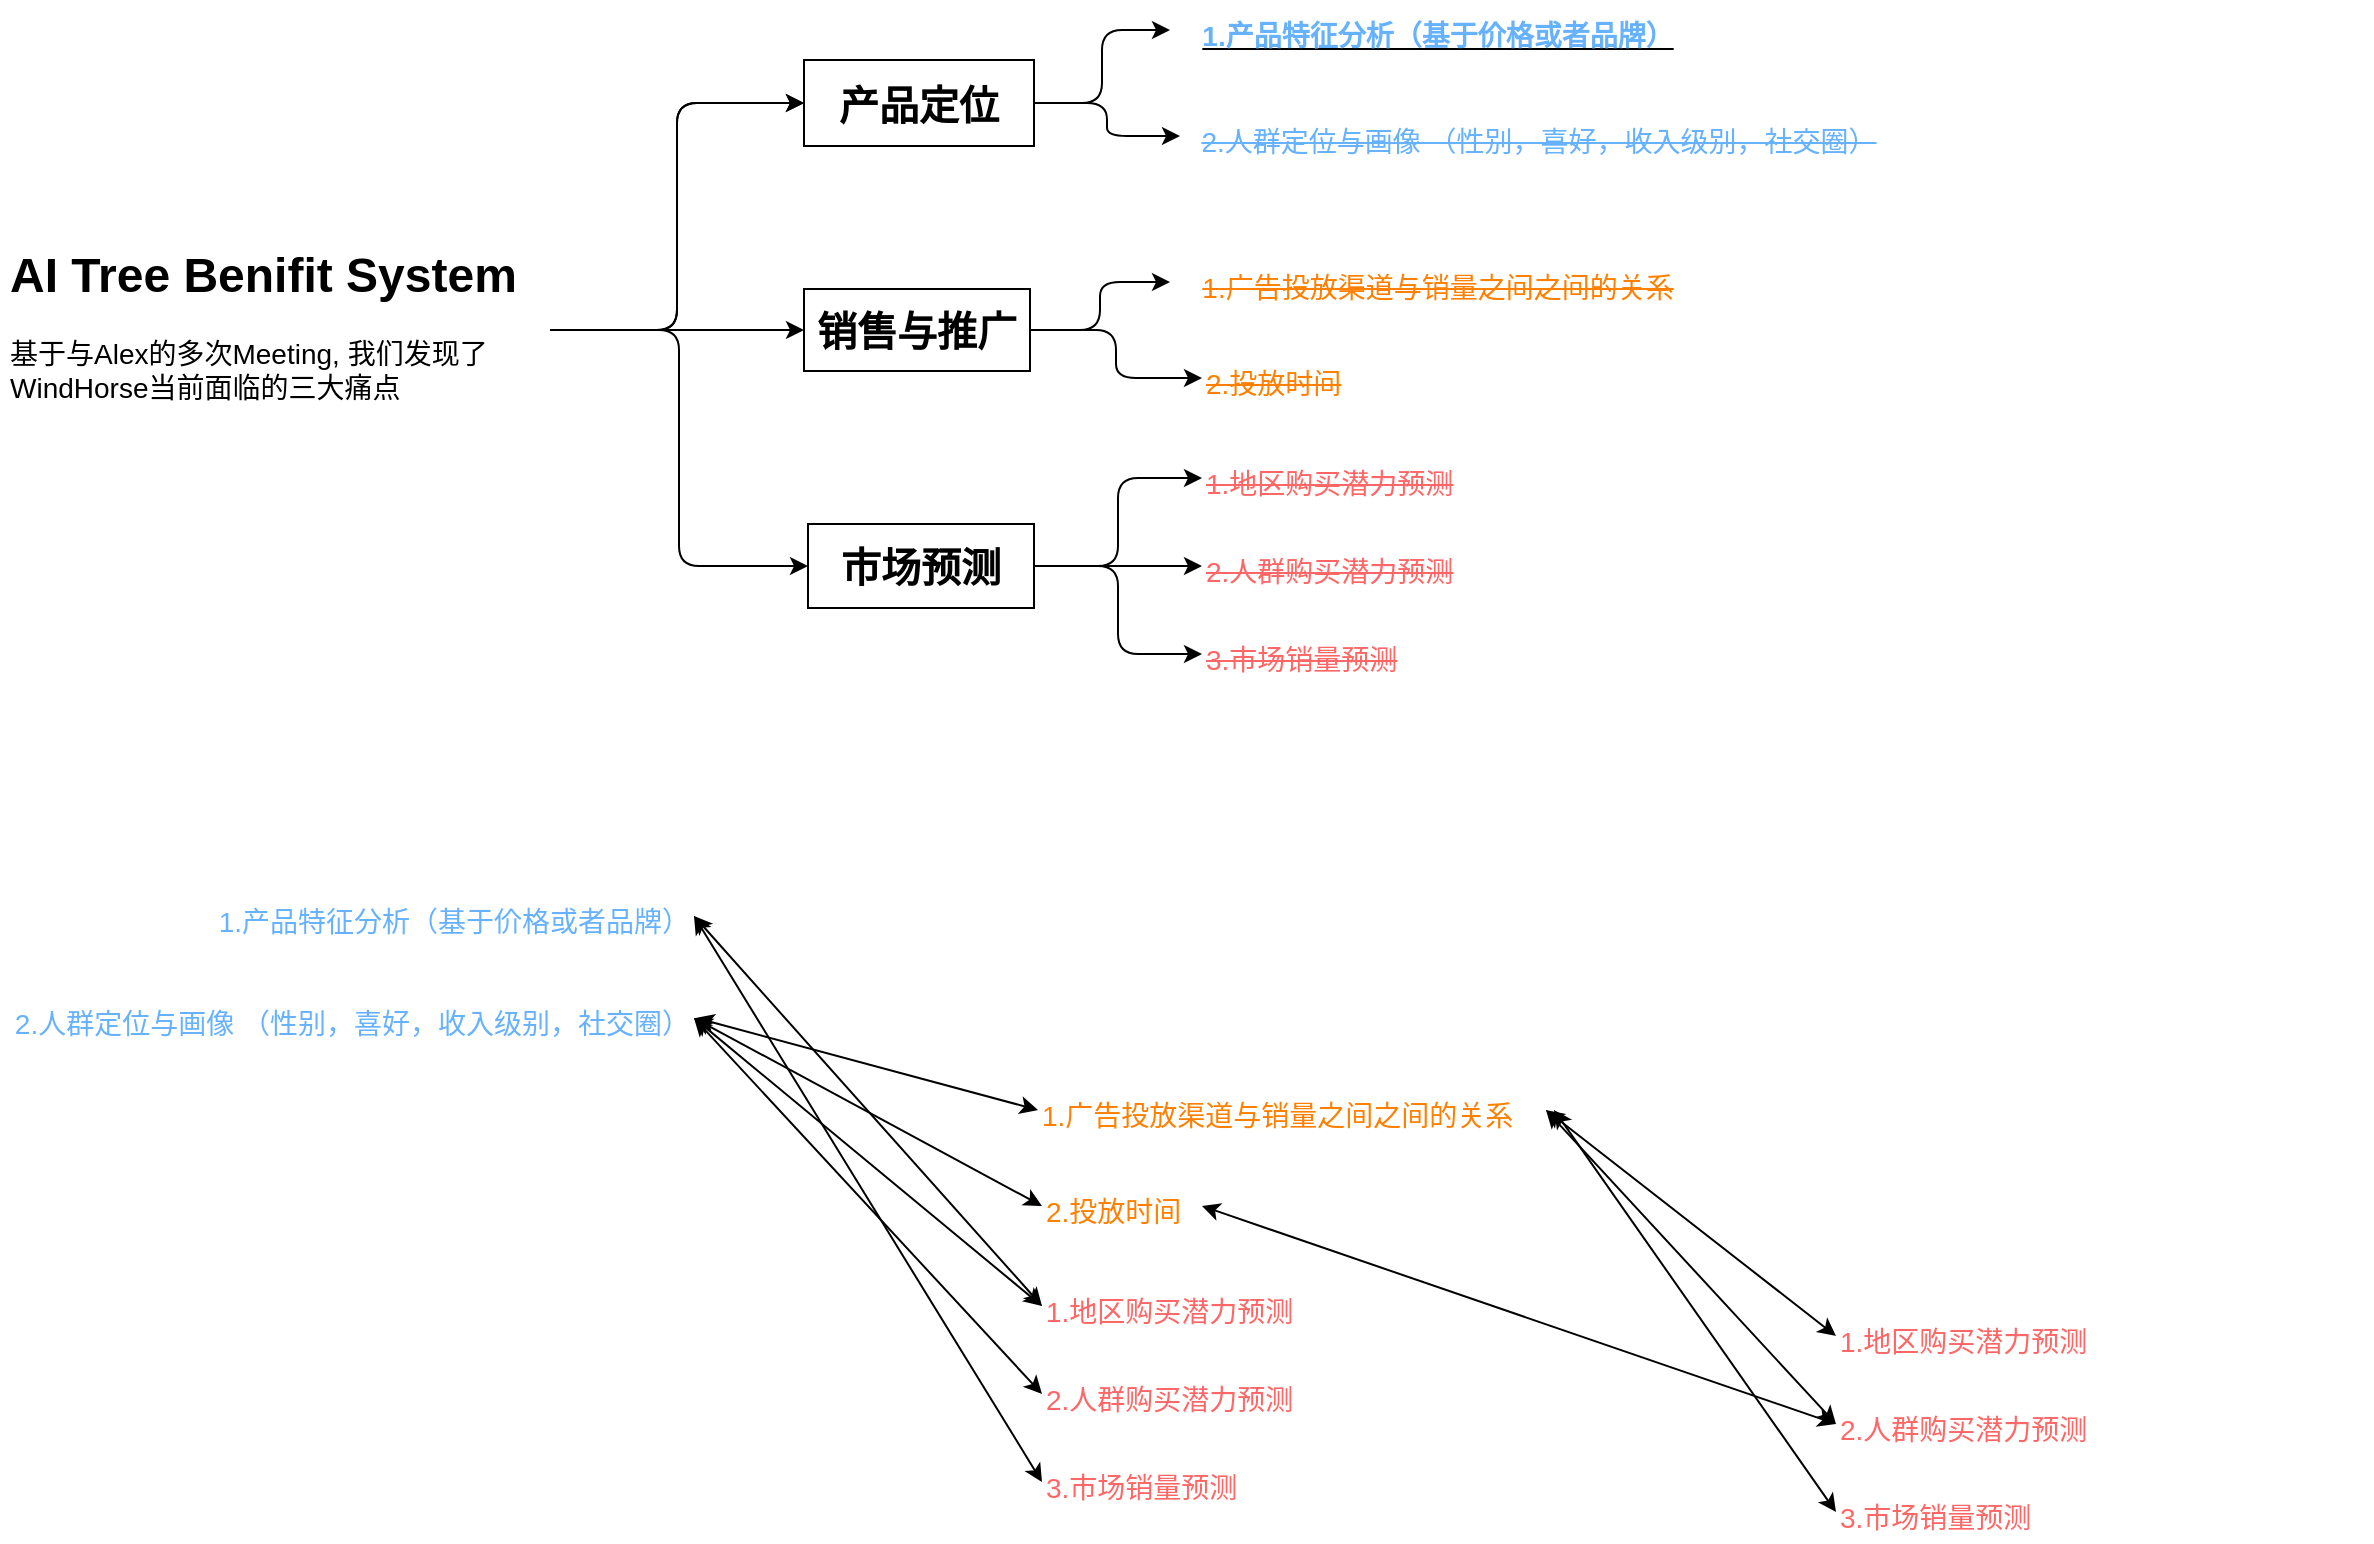 <mxfile>
    <diagram id="EgJB5MEFG3zQbcAHrkri" name="Page-1">
        <mxGraphModel dx="1463" dy="1055" grid="0" gridSize="10" guides="1" tooltips="1" connect="1" arrows="1" fold="1" page="1" pageScale="1" pageWidth="1100" pageHeight="850" background="#ffffff" math="0" shadow="0">
            <root>
                <mxCell id="0"/>
                <mxCell id="1" parent="0"/>
                <mxCell id="6" style="edgeStyle=elbowEdgeStyle;html=1;fontSize=20;fontColor=#000000;" edge="1" parent="1" source="2" target="3">
                    <mxGeometry relative="1" as="geometry"/>
                </mxCell>
                <mxCell id="16" style="edgeStyle=elbowEdgeStyle;html=1;entryX=0;entryY=0.5;entryDx=0;entryDy=0;fontSize=20;fontColor=#000000;strokeColor=#000000;" edge="1" parent="1" source="2" target="3">
                    <mxGeometry relative="1" as="geometry"/>
                </mxCell>
                <mxCell id="17" style="edgeStyle=elbowEdgeStyle;html=1;entryX=0;entryY=0.5;entryDx=0;entryDy=0;strokeColor=#000000;fontSize=20;fontColor=#000000;" edge="1" parent="1" source="2" target="4">
                    <mxGeometry relative="1" as="geometry"/>
                </mxCell>
                <mxCell id="18" style="edgeStyle=elbowEdgeStyle;html=1;strokeColor=#000000;fontSize=20;fontColor=#000000;" edge="1" parent="1" source="2" target="5">
                    <mxGeometry relative="1" as="geometry"/>
                </mxCell>
                <mxCell id="2" value="&lt;h1&gt;&lt;font color=&quot;#000000&quot;&gt;AI Tree Benifit System&lt;/font&gt;&lt;/h1&gt;&lt;p&gt;&lt;font style=&quot;font-size: 14px;&quot; color=&quot;#000000&quot;&gt;基于与Alex的多次Meeting, 我们发现了WindHorse当前面临的三大痛点&lt;/font&gt;&lt;/p&gt;" style="text;html=1;strokeColor=none;fillColor=none;spacing=5;spacingTop=-20;whiteSpace=wrap;overflow=hidden;rounded=0;" vertex="1" parent="1">
                    <mxGeometry x="57" y="313" width="275" height="94" as="geometry"/>
                </mxCell>
                <mxCell id="21" style="edgeStyle=elbowEdgeStyle;html=1;strokeColor=#000000;fontSize=20;fontColor=#CC0000;" edge="1" parent="1" source="3" target="8">
                    <mxGeometry relative="1" as="geometry"/>
                </mxCell>
                <mxCell id="22" style="edgeStyle=elbowEdgeStyle;html=1;strokeColor=#000000;fontSize=20;fontColor=#CC0000;" edge="1" parent="1" source="3" target="9">
                    <mxGeometry relative="1" as="geometry"/>
                </mxCell>
                <mxCell id="3" value="&lt;b&gt;&lt;font style=&quot;font-size: 20px;&quot;&gt;产品定位&lt;/font&gt;&lt;/b&gt;" style="whiteSpace=wrap;html=1;fontSize=14;fontColor=#000000;fillColor=#FFFFFF;strokeColor=#000000;align=center;" vertex="1" parent="1">
                    <mxGeometry x="459" y="225" width="115" height="43" as="geometry"/>
                </mxCell>
                <mxCell id="19" style="edgeStyle=elbowEdgeStyle;html=1;strokeColor=#000000;fontSize=20;fontColor=#CC0000;" edge="1" parent="1" source="4" target="11">
                    <mxGeometry relative="1" as="geometry"/>
                </mxCell>
                <mxCell id="20" style="edgeStyle=elbowEdgeStyle;html=1;entryX=0;entryY=0.5;entryDx=0;entryDy=0;strokeColor=#000000;fontSize=20;fontColor=#CC0000;" edge="1" parent="1" source="4" target="12">
                    <mxGeometry relative="1" as="geometry"/>
                </mxCell>
                <mxCell id="4" value="&lt;b&gt;&lt;font style=&quot;font-size: 20px;&quot;&gt;销售与推广&lt;/font&gt;&lt;/b&gt;" style="whiteSpace=wrap;html=1;fontSize=14;fontColor=#000000;fillColor=#FFFFFF;strokeColor=#000000;align=center;" vertex="1" parent="1">
                    <mxGeometry x="459" y="339.5" width="113" height="41" as="geometry"/>
                </mxCell>
                <mxCell id="23" style="edgeStyle=elbowEdgeStyle;html=1;strokeColor=#000000;fontSize=20;fontColor=#CC0000;" edge="1" parent="1" source="5" target="13">
                    <mxGeometry relative="1" as="geometry"/>
                </mxCell>
                <mxCell id="24" style="edgeStyle=elbowEdgeStyle;html=1;entryX=0;entryY=0.5;entryDx=0;entryDy=0;strokeColor=#000000;fontSize=20;fontColor=#CC0000;" edge="1" parent="1" source="5" target="14">
                    <mxGeometry relative="1" as="geometry"/>
                </mxCell>
                <mxCell id="25" style="edgeStyle=elbowEdgeStyle;html=1;strokeColor=#000000;fontSize=20;fontColor=#CC0000;" edge="1" parent="1" source="5" target="15">
                    <mxGeometry relative="1" as="geometry"/>
                </mxCell>
                <mxCell id="5" value="&lt;div style=&quot;&quot;&gt;&lt;b style=&quot;font-size: 20px; background-color: initial;&quot;&gt;市场预测&lt;/b&gt;&lt;/div&gt;" style="whiteSpace=wrap;html=1;fontSize=14;fontColor=#000000;fillColor=#FFFFFF;strokeColor=#000000;align=center;" vertex="1" parent="1">
                    <mxGeometry x="461" y="457" width="113" height="42" as="geometry"/>
                </mxCell>
                <mxCell id="8" value="&lt;span style=&quot;font-size: 14px; text-align: left;&quot;&gt;&lt;u&gt;&lt;b&gt;&lt;font color=&quot;#66b2ff&quot;&gt;1.产品特征分析（基于价格或者品牌）&lt;/font&gt;&lt;/b&gt;&lt;/u&gt;&lt;/span&gt;" style="text;html=1;strokeColor=none;fillColor=none;align=center;verticalAlign=middle;whiteSpace=wrap;rounded=0;fontSize=20;fontColor=#000000;" vertex="1" parent="1">
                    <mxGeometry x="642" y="195" width="268" height="30" as="geometry"/>
                </mxCell>
                <mxCell id="9" value="&lt;span style=&quot;font-size: 14px; text-align: left;&quot;&gt;&lt;font color=&quot;#66b2ff&quot;&gt;&lt;strike style=&quot;&quot;&gt;2.人群定位与画像 （性别，喜好，收入级别，社交圈）&lt;/strike&gt;&lt;/font&gt;&lt;/span&gt;" style="text;html=1;strokeColor=none;fillColor=none;align=center;verticalAlign=middle;whiteSpace=wrap;rounded=0;fontSize=20;fontColor=#000000;" vertex="1" parent="1">
                    <mxGeometry x="647" y="248" width="359" height="30" as="geometry"/>
                </mxCell>
                <mxCell id="11" value="&lt;span style=&quot;font-size: 14px; text-align: left;&quot;&gt;&lt;font color=&quot;#ff8000&quot;&gt;&lt;strike style=&quot;&quot;&gt;1.广告投放渠道与销量之间之间的关系&lt;/strike&gt;&lt;/font&gt;&lt;/span&gt;" style="text;html=1;strokeColor=none;fillColor=none;align=center;verticalAlign=middle;whiteSpace=wrap;rounded=0;fontSize=20;fontColor=#000000;" vertex="1" parent="1">
                    <mxGeometry x="642" y="321" width="268" height="30" as="geometry"/>
                </mxCell>
                <mxCell id="12" value="&lt;span style=&quot;font-size: 14px;&quot;&gt;&lt;font color=&quot;#ff8000&quot;&gt;&lt;strike style=&quot;&quot;&gt;2.投放时间&lt;/strike&gt;&lt;/font&gt;&lt;/span&gt;" style="text;html=1;strokeColor=none;fillColor=none;align=left;verticalAlign=middle;whiteSpace=wrap;rounded=0;fontSize=20;fontColor=#000000;" vertex="1" parent="1">
                    <mxGeometry x="658" y="369" width="199" height="30" as="geometry"/>
                </mxCell>
                <mxCell id="13" value="&lt;span style=&quot;font-size: 14px;&quot;&gt;&lt;font color=&quot;#ff6666&quot;&gt;&lt;strike style=&quot;&quot;&gt;1.地区购买潜力预测&lt;/strike&gt;&lt;/font&gt;&lt;/span&gt;" style="text;html=1;strokeColor=none;fillColor=none;align=left;verticalAlign=middle;whiteSpace=wrap;rounded=0;fontSize=20;fontColor=#000000;" vertex="1" parent="1">
                    <mxGeometry x="658" y="419" width="268" height="30" as="geometry"/>
                </mxCell>
                <mxCell id="14" value="&lt;span style=&quot;font-size: 14px;&quot;&gt;&lt;font color=&quot;#ff6666&quot;&gt;&lt;strike style=&quot;&quot;&gt;2.人群购买潜力预测&lt;/strike&gt;&lt;/font&gt;&lt;/span&gt;" style="text;html=1;strokeColor=none;fillColor=none;align=left;verticalAlign=middle;whiteSpace=wrap;rounded=0;fontSize=20;fontColor=#000000;" vertex="1" parent="1">
                    <mxGeometry x="658" y="463" width="268" height="30" as="geometry"/>
                </mxCell>
                <mxCell id="15" value="&lt;span style=&quot;font-size: 14px;&quot;&gt;&lt;font color=&quot;#ff6666&quot;&gt;&lt;strike style=&quot;&quot;&gt;3.市场销量预测&lt;/strike&gt;&lt;/font&gt;&lt;/span&gt;" style="text;html=1;strokeColor=none;fillColor=none;align=left;verticalAlign=middle;whiteSpace=wrap;rounded=0;fontSize=20;fontColor=#000000;" vertex="1" parent="1">
                    <mxGeometry x="658" y="507" width="128" height="30" as="geometry"/>
                </mxCell>
                <mxCell id="42" style="edgeStyle=none;html=1;entryX=0;entryY=0.5;entryDx=0;entryDy=0;strokeColor=#000000;fontSize=20;fontColor=#66B2FF;endArrow=classic;endFill=1;exitX=1;exitY=0.5;exitDx=0;exitDy=0;startArrow=classic;startFill=1;" edge="1" parent="1" source="26" target="39">
                    <mxGeometry relative="1" as="geometry"/>
                </mxCell>
                <mxCell id="44" style="edgeStyle=none;html=1;entryX=0;entryY=0.5;entryDx=0;entryDy=0;strokeColor=#000000;fontSize=20;fontColor=#66B2FF;endArrow=classic;endFill=1;exitX=1;exitY=0.5;exitDx=0;exitDy=0;startArrow=classic;startFill=1;" edge="1" parent="1" source="26" target="37">
                    <mxGeometry relative="1" as="geometry"/>
                </mxCell>
                <mxCell id="26" value="&lt;span style=&quot;font-size: 14px;&quot;&gt;&lt;span&gt;&lt;span&gt;&lt;font&gt;1.产品特征分析（基于价格或者品牌）&lt;/font&gt;&lt;/span&gt;&lt;/span&gt;&lt;/span&gt;" style="text;html=1;strokeColor=none;fillColor=none;align=right;verticalAlign=middle;whiteSpace=wrap;rounded=0;fontSize=20;fontColor=#66B2FF;fontStyle=0" vertex="1" parent="1">
                    <mxGeometry x="136" y="638" width="268" height="30" as="geometry"/>
                </mxCell>
                <mxCell id="43" style="edgeStyle=none;html=1;entryX=0;entryY=0.5;entryDx=0;entryDy=0;strokeColor=#000000;fontSize=20;fontColor=#66B2FF;endArrow=classic;endFill=1;exitX=1;exitY=0.5;exitDx=0;exitDy=0;startArrow=classic;startFill=1;" edge="1" parent="1" source="27" target="38">
                    <mxGeometry relative="1" as="geometry"/>
                </mxCell>
                <mxCell id="45" style="edgeStyle=none;html=1;entryX=0;entryY=0.5;entryDx=0;entryDy=0;strokeColor=#000000;fontSize=20;fontColor=#66B2FF;endArrow=classic;endFill=1;exitX=1;exitY=0.5;exitDx=0;exitDy=0;startArrow=classic;startFill=1;" edge="1" parent="1" source="27" target="37">
                    <mxGeometry relative="1" as="geometry"/>
                </mxCell>
                <mxCell id="46" style="edgeStyle=none;html=1;entryX=0;entryY=0.5;entryDx=0;entryDy=0;strokeColor=#000000;fontSize=20;fontColor=#66B2FF;startArrow=classic;startFill=1;endArrow=classic;endFill=1;exitX=1;exitY=0.5;exitDx=0;exitDy=0;" edge="1" parent="1" source="27" target="36">
                    <mxGeometry relative="1" as="geometry">
                        <mxPoint x="411" y="710" as="sourcePoint"/>
                    </mxGeometry>
                </mxCell>
                <mxCell id="47" style="edgeStyle=none;html=1;entryX=0;entryY=0.5;entryDx=0;entryDy=0;strokeColor=#000000;fontSize=20;fontColor=#66B2FF;startArrow=classic;startFill=1;endArrow=classic;endFill=1;" edge="1" parent="1" target="35">
                    <mxGeometry relative="1" as="geometry">
                        <mxPoint x="405" y="704" as="sourcePoint"/>
                    </mxGeometry>
                </mxCell>
                <mxCell id="27" value="&lt;span style=&quot;font-size: 14px;&quot;&gt;&lt;span&gt;2.人群定位与画像 （性别，喜好，收入级别，社交圈）&lt;/span&gt;&lt;/span&gt;" style="text;html=1;strokeColor=none;fillColor=none;align=right;verticalAlign=middle;whiteSpace=wrap;rounded=0;fontSize=20;fontColor=#66B2FF;fontStyle=0" vertex="1" parent="1">
                    <mxGeometry x="62" y="689" width="342" height="30" as="geometry"/>
                </mxCell>
                <mxCell id="54" style="edgeStyle=none;html=1;entryX=0;entryY=0.5;entryDx=0;entryDy=0;strokeColor=#000000;fontSize=20;fontColor=#66B2FF;startArrow=classic;startFill=1;endArrow=classic;endFill=1;exitX=1;exitY=0.5;exitDx=0;exitDy=0;" edge="1" parent="1" source="35" target="50">
                    <mxGeometry relative="1" as="geometry"/>
                </mxCell>
                <mxCell id="55" style="edgeStyle=none;html=1;entryX=0;entryY=0.5;entryDx=0;entryDy=0;strokeColor=#000000;fontSize=20;fontColor=#66B2FF;startArrow=classic;startFill=1;endArrow=classic;endFill=1;exitX=1;exitY=0.5;exitDx=0;exitDy=0;" edge="1" parent="1" source="35" target="49">
                    <mxGeometry relative="1" as="geometry"/>
                </mxCell>
                <mxCell id="56" style="edgeStyle=none;html=1;entryX=0;entryY=0.5;entryDx=0;entryDy=0;strokeColor=#000000;fontSize=20;fontColor=#66B2FF;startArrow=classic;startFill=1;endArrow=classic;endFill=1;" edge="1" parent="1" target="51">
                    <mxGeometry relative="1" as="geometry">
                        <mxPoint x="834" y="750" as="sourcePoint"/>
                    </mxGeometry>
                </mxCell>
                <mxCell id="35" value="&lt;span style=&quot;font-size: 14px;&quot;&gt;&lt;span&gt;1.广告投放渠道与销量之间之间的关系&lt;/span&gt;&lt;/span&gt;" style="text;html=1;strokeColor=none;fillColor=none;align=left;verticalAlign=middle;whiteSpace=wrap;rounded=0;fontSize=20;fontColor=#FF8000;fontStyle=0" vertex="1" parent="1">
                    <mxGeometry x="576" y="735" width="254" height="30" as="geometry"/>
                </mxCell>
                <mxCell id="52" style="edgeStyle=none;html=1;entryX=0;entryY=0.5;entryDx=0;entryDy=0;strokeColor=#000000;fontSize=20;fontColor=#66B2FF;startArrow=classic;startFill=1;endArrow=classic;endFill=1;exitX=1;exitY=0.5;exitDx=0;exitDy=0;" edge="1" parent="1" source="36" target="50">
                    <mxGeometry relative="1" as="geometry"/>
                </mxCell>
                <mxCell id="36" value="&lt;span style=&quot;font-size: 14px;&quot;&gt;&lt;span&gt;2.投放时间&lt;/span&gt;&lt;/span&gt;" style="text;html=1;strokeColor=none;fillColor=none;align=left;verticalAlign=middle;whiteSpace=wrap;rounded=0;fontSize=20;fontColor=#FF8000;fontStyle=0" vertex="1" parent="1">
                    <mxGeometry x="578" y="783" width="80" height="30" as="geometry"/>
                </mxCell>
                <mxCell id="37" value="&lt;span style=&quot;font-size: 14px;&quot;&gt;&lt;span&gt;1.地区购买潜力预测&lt;/span&gt;&lt;/span&gt;" style="text;html=1;strokeColor=none;fillColor=none;align=left;verticalAlign=middle;whiteSpace=wrap;rounded=0;fontSize=20;fontColor=#FF6666;fontStyle=0" vertex="1" parent="1">
                    <mxGeometry x="578" y="833" width="268" height="30" as="geometry"/>
                </mxCell>
                <mxCell id="38" value="&lt;span style=&quot;font-size: 14px;&quot;&gt;&lt;span&gt;2.人群购买潜力预测&lt;/span&gt;&lt;/span&gt;" style="text;html=1;strokeColor=none;fillColor=none;align=left;verticalAlign=middle;whiteSpace=wrap;rounded=0;fontSize=20;fontColor=#FF6666;fontStyle=0" vertex="1" parent="1">
                    <mxGeometry x="578" y="877" width="268" height="30" as="geometry"/>
                </mxCell>
                <mxCell id="39" value="&lt;span style=&quot;font-size: 14px;&quot;&gt;&lt;span&gt;3.市场销量预测&lt;/span&gt;&lt;/span&gt;" style="text;html=1;strokeColor=none;fillColor=none;align=left;verticalAlign=middle;whiteSpace=wrap;rounded=0;fontSize=20;fontColor=#FF6666;fontStyle=0" vertex="1" parent="1">
                    <mxGeometry x="578" y="921" width="128" height="30" as="geometry"/>
                </mxCell>
                <mxCell id="49" value="&lt;span style=&quot;font-size: 14px;&quot;&gt;&lt;span&gt;1.地区购买潜力预测&lt;/span&gt;&lt;/span&gt;" style="text;html=1;strokeColor=none;fillColor=none;align=left;verticalAlign=middle;whiteSpace=wrap;rounded=0;fontSize=20;fontColor=#FF6666;fontStyle=0" vertex="1" parent="1">
                    <mxGeometry x="975" y="848" width="268" height="30" as="geometry"/>
                </mxCell>
                <mxCell id="50" value="&lt;span style=&quot;font-size: 14px;&quot;&gt;&lt;span&gt;2.人群购买潜力预测&lt;/span&gt;&lt;/span&gt;" style="text;html=1;strokeColor=none;fillColor=none;align=left;verticalAlign=middle;whiteSpace=wrap;rounded=0;fontSize=20;fontColor=#FF6666;fontStyle=0" vertex="1" parent="1">
                    <mxGeometry x="975" y="892" width="268" height="30" as="geometry"/>
                </mxCell>
                <mxCell id="51" value="&lt;span style=&quot;font-size: 14px;&quot;&gt;&lt;span&gt;3.市场销量预测&lt;/span&gt;&lt;/span&gt;" style="text;html=1;strokeColor=none;fillColor=none;align=left;verticalAlign=middle;whiteSpace=wrap;rounded=0;fontSize=20;fontColor=#FF6666;fontStyle=0" vertex="1" parent="1">
                    <mxGeometry x="975" y="936" width="128" height="30" as="geometry"/>
                </mxCell>
            </root>
        </mxGraphModel>
    </diagram>
</mxfile>